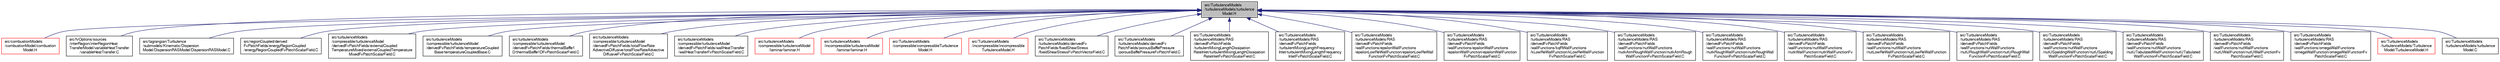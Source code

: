 digraph "src/TurbulenceModels/turbulenceModels/turbulenceModel.H"
{
  bgcolor="transparent";
  edge [fontname="FreeSans",fontsize="10",labelfontname="FreeSans",labelfontsize="10"];
  node [fontname="FreeSans",fontsize="10",shape=record];
  Node310 [label="src/TurbulenceModels\l/turbulenceModels/turbulence\lModel.H",height=0.2,width=0.4,color="black", fillcolor="grey75", style="filled", fontcolor="black"];
  Node310 -> Node311 [dir="back",color="midnightblue",fontsize="10",style="solid",fontname="FreeSans"];
  Node311 [label="src/combustionModels\l/combustionModel/combustion\lModel.H",height=0.2,width=0.4,color="red",URL="$a00005.html"];
  Node310 -> Node340 [dir="back",color="midnightblue",fontsize="10",style="solid",fontname="FreeSans"];
  Node340 [label="src/fvOptions/sources\l/interRegion/interRegionHeat\lTransferModel/variableHeatTransfer\l/variableHeatTransfer.C",height=0.2,width=0.4,color="black",URL="$a04814.html"];
  Node310 -> Node341 [dir="back",color="midnightblue",fontsize="10",style="solid",fontname="FreeSans"];
  Node341 [label="src/lagrangian/Turbulence\l/submodels/Kinematic/Dispersion\lModel/DispersionRASModel/DispersionRASModel.C",height=0.2,width=0.4,color="black",URL="$a39539.html"];
  Node310 -> Node342 [dir="back",color="midnightblue",fontsize="10",style="solid",fontname="FreeSans"];
  Node342 [label="src/regionCoupled/derived\lFvPatchFields/energyRegionCoupled\l/energyRegionCoupledFvPatchScalarField.C",height=0.2,width=0.4,color="black",URL="$a14018.html"];
  Node310 -> Node343 [dir="back",color="midnightblue",fontsize="10",style="solid",fontname="FreeSans"];
  Node343 [label="src/turbulenceModels\l/compressible/turbulenceModel\l/derivedFvPatchFields/externalCoupled\lTemperatureMixed/externalCoupledTemperature\lMixedFvPatchScalarField.C",height=0.2,width=0.4,color="black",URL="$a17312.html"];
  Node310 -> Node344 [dir="back",color="midnightblue",fontsize="10",style="solid",fontname="FreeSans"];
  Node344 [label="src/turbulenceModels\l/compressible/turbulenceModel\l/derivedFvPatchFields/temperatureCoupled\lBase/temperatureCoupledBase.C",height=0.2,width=0.4,color="black",URL="$a17324.html"];
  Node310 -> Node345 [dir="back",color="midnightblue",fontsize="10",style="solid",fontname="FreeSans"];
  Node345 [label="src/turbulenceModels\l/compressible/turbulenceModel\l/derivedFvPatchFields/thermalBaffle1\lD/thermalBaffle1DFvPatchScalarField.C",height=0.2,width=0.4,color="black",URL="$a17330.html"];
  Node310 -> Node346 [dir="back",color="midnightblue",fontsize="10",style="solid",fontname="FreeSans"];
  Node346 [label="src/turbulenceModels\l/compressible/turbulenceModel\l/derivedFvPatchFields/totalFlowRate\lAdvectiveDiffusive/totalFlowRateAdvective\lDiffusiveFvPatchScalarField.C",height=0.2,width=0.4,color="black",URL="$a17342.html"];
  Node310 -> Node347 [dir="back",color="midnightblue",fontsize="10",style="solid",fontname="FreeSans"];
  Node347 [label="src/turbulenceModels\l/compressible/turbulenceModel\l/derivedFvPatchFields/wallHeatTransfer\l/wallHeatTransferFvPatchScalarField.C",height=0.2,width=0.4,color="black",URL="$a17366.html"];
  Node310 -> Node348 [dir="back",color="midnightblue",fontsize="10",style="solid",fontname="FreeSans"];
  Node348 [label="src/turbulenceModels\l/compressible/turbulenceModel\l/laminar/laminar.H",height=0.2,width=0.4,color="red",URL="$a39197.html"];
  Node310 -> Node350 [dir="back",color="midnightblue",fontsize="10",style="solid",fontname="FreeSans"];
  Node350 [label="src/turbulenceModels\l/incompressible/turbulenceModel\l/laminar/laminar.H",height=0.2,width=0.4,color="red",URL="$a39206.html"];
  Node310 -> Node352 [dir="back",color="midnightblue",fontsize="10",style="solid",fontname="FreeSans"];
  Node352 [label="src/TurbulenceModels\l/compressible/compressibleTurbulence\lModel.H",height=0.2,width=0.4,color="red",URL="$a17690.html"];
  Node310 -> Node361 [dir="back",color="midnightblue",fontsize="10",style="solid",fontname="FreeSans"];
  Node361 [label="src/TurbulenceModels\l/incompressible/incompressible\lTurbulenceModel.H",height=0.2,width=0.4,color="red",URL="$a17711.html"];
  Node310 -> Node368 [dir="back",color="midnightblue",fontsize="10",style="solid",fontname="FreeSans"];
  Node368 [label="src/TurbulenceModels\l/turbulenceModels/derivedFv\lPatchFields/fixedShearStress\l/fixedShearStressFvPatchVectorField.C",height=0.2,width=0.4,color="black",URL="$a40289.html"];
  Node310 -> Node369 [dir="back",color="midnightblue",fontsize="10",style="solid",fontname="FreeSans"];
  Node369 [label="src/TurbulenceModels\l/turbulenceModels/derivedFv\lPatchFields/porousBafflePressure\l/porousBafflePressureFvPatchField.C",height=0.2,width=0.4,color="black",URL="$a40301.html"];
  Node310 -> Node370 [dir="back",color="midnightblue",fontsize="10",style="solid",fontname="FreeSans"];
  Node370 [label="src/TurbulenceModels\l/turbulenceModels/RAS\l/derivedFvPatchFields\l/turbulentMixingLengthDissipation\lRateInlet/turbulentMixingLengthDissipation\lRateInletFvPatchScalarField.C",height=0.2,width=0.4,color="black",URL="$a39935.html"];
  Node310 -> Node371 [dir="back",color="midnightblue",fontsize="10",style="solid",fontname="FreeSans"];
  Node371 [label="src/TurbulenceModels\l/turbulenceModels/RAS\l/derivedFvPatchFields\l/turbulentMixingLengthFrequency\lInlet/turbulentMixingLengthFrequency\lInletFvPatchScalarField.C",height=0.2,width=0.4,color="black",URL="$a39953.html"];
  Node310 -> Node372 [dir="back",color="midnightblue",fontsize="10",style="solid",fontname="FreeSans"];
  Node372 [label="src/TurbulenceModels\l/turbulenceModels/RAS\l/derivedFvPatchFields\l/wallFunctions/epsilonWallFunctions\l/epsilonLowReWallFunction/epsilonLowReWall\lFunctionFvPatchScalarField.C",height=0.2,width=0.4,color="black",URL="$a39983.html"];
  Node310 -> Node373 [dir="back",color="midnightblue",fontsize="10",style="solid",fontname="FreeSans"];
  Node373 [label="src/TurbulenceModels\l/turbulenceModels/RAS\l/derivedFvPatchFields\l/wallFunctions/epsilonWallFunctions\l/epsilonWallFunction/epsilonWallFunction\lFvPatchScalarField.C",height=0.2,width=0.4,color="black",URL="$a40001.html"];
  Node310 -> Node374 [dir="back",color="midnightblue",fontsize="10",style="solid",fontname="FreeSans"];
  Node374 [label="src/TurbulenceModels\l/turbulenceModels/RAS\l/derivedFvPatchFields\l/wallFunctions/kqRWallFunctions\l/kLowReWallFunction/kLowReWallFunction\lFvPatchScalarField.C",height=0.2,width=0.4,color="black",URL="$a40037.html"];
  Node310 -> Node375 [dir="back",color="midnightblue",fontsize="10",style="solid",fontname="FreeSans"];
  Node375 [label="src/TurbulenceModels\l/turbulenceModels/RAS\l/derivedFvPatchFields\l/wallFunctions/nutWallFunctions\l/nutkAtmRoughWallFunction/nutkAtmRough\lWallFunctionFvPatchScalarField.C",height=0.2,width=0.4,color="black",URL="$a40349.html"];
  Node310 -> Node376 [dir="back",color="midnightblue",fontsize="10",style="solid",fontname="FreeSans"];
  Node376 [label="src/TurbulenceModels\l/turbulenceModels/RAS\l/derivedFvPatchFields\l/wallFunctions/nutWallFunctions\l/nutkRoughWallFunction/nutkRoughWall\lFunctionFvPatchScalarField.C",height=0.2,width=0.4,color="black",URL="$a40361.html"];
  Node310 -> Node377 [dir="back",color="midnightblue",fontsize="10",style="solid",fontname="FreeSans"];
  Node377 [label="src/TurbulenceModels\l/turbulenceModels/RAS\l/derivedFvPatchFields\l/wallFunctions/nutWallFunctions\l/nutkWallFunction/nutkWallFunctionFv\lPatchScalarField.C",height=0.2,width=0.4,color="black",URL="$a40373.html"];
  Node310 -> Node378 [dir="back",color="midnightblue",fontsize="10",style="solid",fontname="FreeSans"];
  Node378 [label="src/TurbulenceModels\l/turbulenceModels/RAS\l/derivedFvPatchFields\l/wallFunctions/nutWallFunctions\l/nutLowReWallFunction/nutLowReWallFunction\lFvPatchScalarField.C",height=0.2,width=0.4,color="black",URL="$a40385.html"];
  Node310 -> Node379 [dir="back",color="midnightblue",fontsize="10",style="solid",fontname="FreeSans"];
  Node379 [label="src/TurbulenceModels\l/turbulenceModels/RAS\l/derivedFvPatchFields\l/wallFunctions/nutWallFunctions\l/nutURoughWallFunction/nutURoughWall\lFunctionFvPatchScalarField.C",height=0.2,width=0.4,color="black",URL="$a40397.html"];
  Node310 -> Node380 [dir="back",color="midnightblue",fontsize="10",style="solid",fontname="FreeSans"];
  Node380 [label="src/TurbulenceModels\l/turbulenceModels/RAS\l/derivedFvPatchFields\l/wallFunctions/nutWallFunctions\l/nutUSpaldingWallFunction/nutUSpalding\lWallFunctionFvPatchScalarField.C",height=0.2,width=0.4,color="black",URL="$a40409.html"];
  Node310 -> Node381 [dir="back",color="midnightblue",fontsize="10",style="solid",fontname="FreeSans"];
  Node381 [label="src/TurbulenceModels\l/turbulenceModels/RAS\l/derivedFvPatchFields\l/wallFunctions/nutWallFunctions\l/nutUTabulatedWallFunction/nutUTabulated\lWallFunctionFvPatchScalarField.C",height=0.2,width=0.4,color="black",URL="$a40421.html"];
  Node310 -> Node382 [dir="back",color="midnightblue",fontsize="10",style="solid",fontname="FreeSans"];
  Node382 [label="src/TurbulenceModels\l/turbulenceModels/RAS\l/derivedFvPatchFields\l/wallFunctions/nutWallFunctions\l/nutUWallFunction/nutUWallFunctionFv\lPatchScalarField.C",height=0.2,width=0.4,color="black",URL="$a40433.html"];
  Node310 -> Node383 [dir="back",color="midnightblue",fontsize="10",style="solid",fontname="FreeSans"];
  Node383 [label="src/TurbulenceModels\l/turbulenceModels/RAS\l/derivedFvPatchFields\l/wallFunctions/omegaWallFunctions\l/omegaWallFunction/omegaWallFunctionFv\lPatchScalarField.C",height=0.2,width=0.4,color="black",URL="$a40091.html"];
  Node310 -> Node384 [dir="back",color="midnightblue",fontsize="10",style="solid",fontname="FreeSans"];
  Node384 [label="src/TurbulenceModels\l/turbulenceModels/Turbulence\lModel/TurbulenceModel.H",height=0.2,width=0.4,color="red",URL="$a17789.html"];
  Node310 -> Node549 [dir="back",color="midnightblue",fontsize="10",style="solid",fontname="FreeSans"];
  Node549 [label="src/TurbulenceModels\l/turbulenceModels/turbulence\lModel.C",height=0.2,width=0.4,color="black",URL="$a40265.html"];
}
